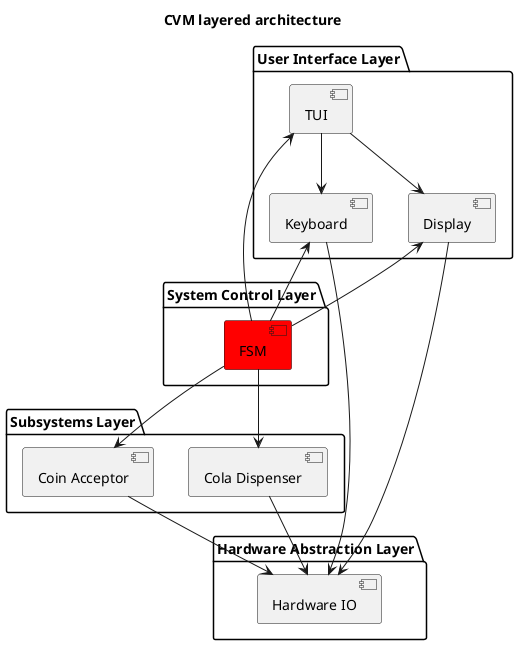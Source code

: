 @startuml

title CVM layered architecture

package "User Interface Layer" {
    [Display]
    [Keyboard]
    [TUI]
}

package "System Control Layer" {
    [FSM] #red
}

package "Subsystems Layer" {
    [Cola Dispenser]
    [Coin Acceptor]
}

package "Hardware Abstraction Layer" {
    [Hardware IO]
}

[FSM] -down-> [Coin Acceptor]
[FSM] -down-> [Cola Dispenser]
[FSM] -up-> [Display]
[FSM] -up-> [Keyboard]
[FSM] -up-> [TUI]
[Coin Acceptor] --> [Hardware IO]
[Cola Dispenser] --> [Hardware IO]
[TUI] -down-> [Keyboard]
[TUI] -down-> [Display]
[Display] --> [Hardware IO]
[Keyboard] --> [Hardware IO]

@enduml
